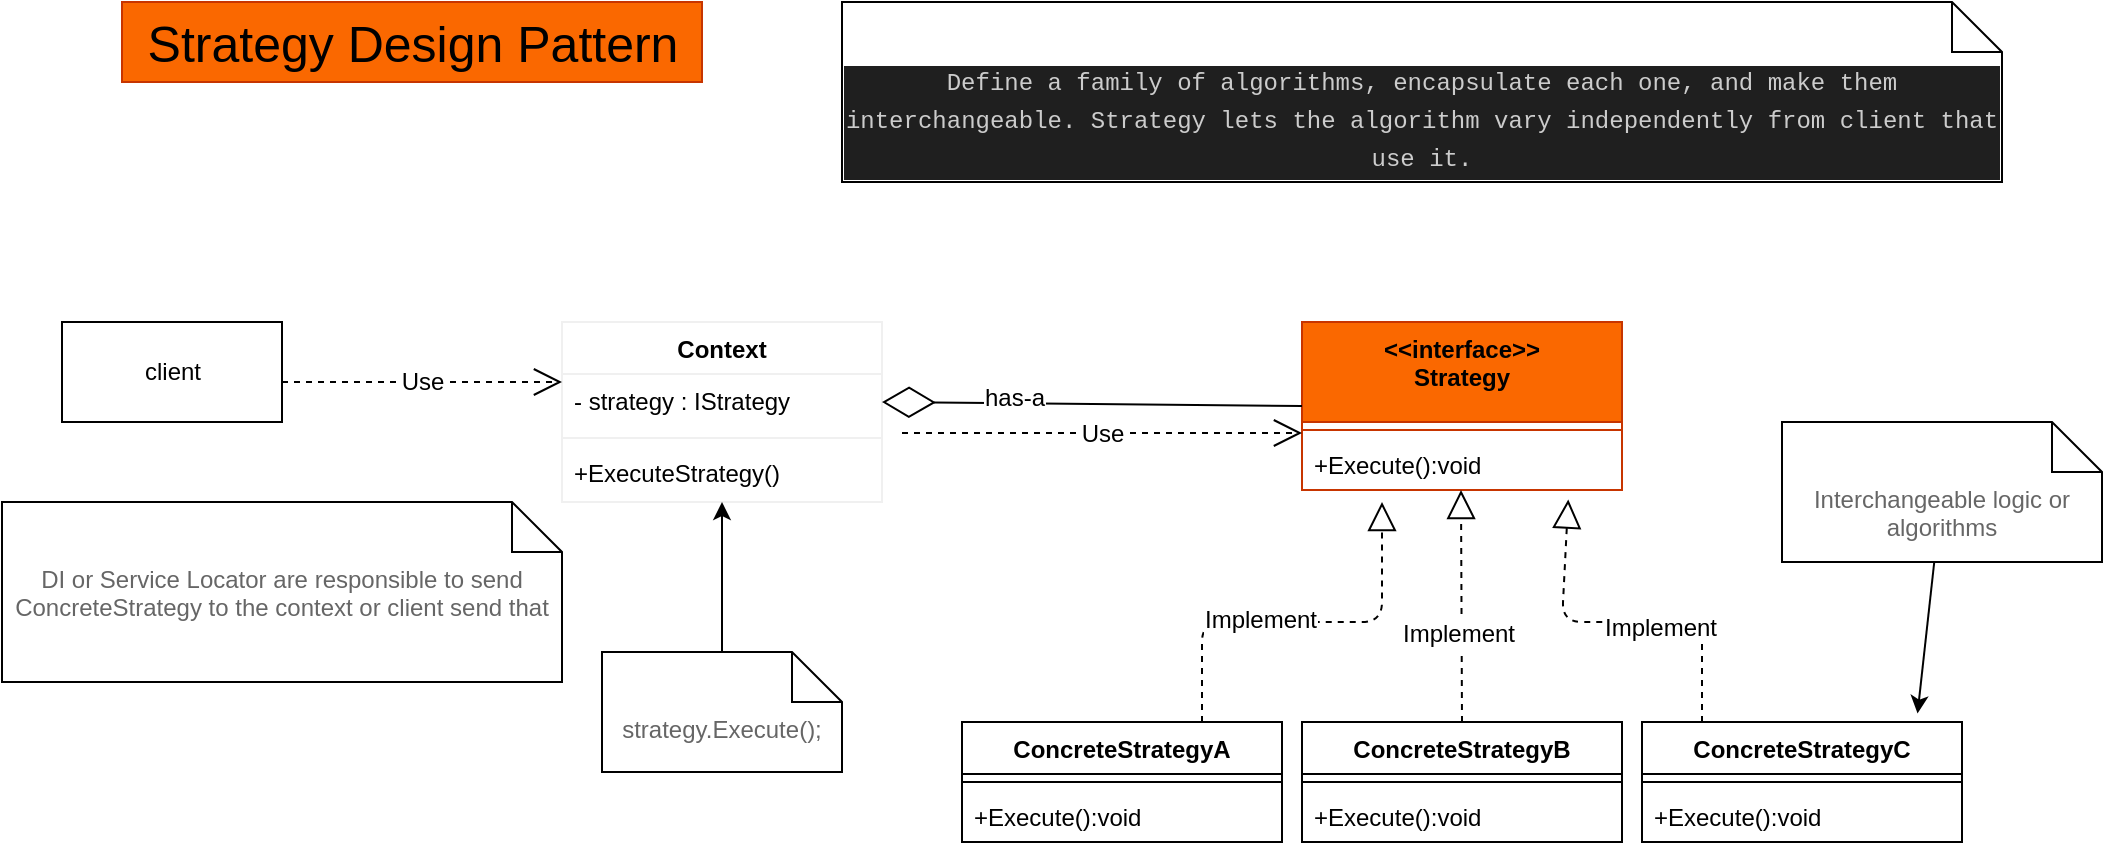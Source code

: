 <mxfile>
    <diagram id="bpbkTxAe3MsM5qXTKhsR" name="Page-1">
        <mxGraphModel dx="1075" dy="475" grid="1" gridSize="10" guides="1" tooltips="1" connect="1" arrows="1" fold="1" page="1" pageScale="1" pageWidth="1100" pageHeight="850" math="0" shadow="0">
            <root>
                <mxCell id="0"/>
                <mxCell id="1" parent="0"/>
                <mxCell id="200" value="" style="group;movable=0;resizable=0;rotatable=0;deletable=0;editable=0;connectable=0;" vertex="1" connectable="0" parent="1">
                    <mxGeometry x="10" y="40" width="1050" height="420" as="geometry"/>
                </mxCell>
                <mxCell id="154" value="Strategy Design Pattern" style="text;html=1;align=center;verticalAlign=middle;resizable=0;points=[];autosize=1;strokeColor=#C73500;fillColor=#fa6800;fontColor=#000000;fontSize=25;movable=0;rotatable=0;deletable=0;editable=0;connectable=0;" parent="200" vertex="1">
                    <mxGeometry x="60" width="290" height="40" as="geometry"/>
                </mxCell>
                <mxCell id="160" value="&lt;&lt;interface&gt;&gt;&#10;Strategy" style="swimlane;fontStyle=1;align=center;verticalAlign=top;childLayout=stackLayout;horizontal=1;startSize=50;horizontalStack=0;resizeParent=1;resizeParentMax=0;resizeLast=0;collapsible=1;marginBottom=0;fontSize=12;fillColor=#fa6800;fontColor=#000000;strokeColor=#C73500;movable=0;resizable=0;rotatable=0;deletable=0;editable=0;connectable=0;" parent="200" vertex="1">
                    <mxGeometry x="650" y="160" width="160" height="84" as="geometry"/>
                </mxCell>
                <mxCell id="162" value="" style="line;strokeWidth=1;fillColor=none;align=left;verticalAlign=middle;spacingTop=-1;spacingLeft=3;spacingRight=3;rotatable=0;labelPosition=right;points=[];portConstraint=eastwest;strokeColor=inherit;fontSize=14;movable=0;resizable=0;deletable=0;editable=0;connectable=0;" parent="160" vertex="1">
                    <mxGeometry y="50" width="160" height="8" as="geometry"/>
                </mxCell>
                <mxCell id="163" value="+Execute():void" style="text;strokeColor=none;fillColor=none;align=left;verticalAlign=top;spacingLeft=4;spacingRight=4;overflow=hidden;rotatable=0;points=[[0,0.5],[1,0.5]];portConstraint=eastwest;fontSize=12;movable=0;resizable=0;deletable=0;editable=0;connectable=0;" parent="160" vertex="1">
                    <mxGeometry y="58" width="160" height="26" as="geometry"/>
                </mxCell>
                <mxCell id="164" value="ConcreteStrategyA" style="swimlane;fontStyle=1;align=center;verticalAlign=top;childLayout=stackLayout;horizontal=1;startSize=26;horizontalStack=0;resizeParent=1;resizeParentMax=0;resizeLast=0;collapsible=1;marginBottom=0;fontSize=12;movable=0;resizable=0;rotatable=0;deletable=0;editable=0;connectable=0;" parent="200" vertex="1">
                    <mxGeometry x="480" y="360" width="160" height="60" as="geometry"/>
                </mxCell>
                <mxCell id="166" value="" style="line;strokeWidth=1;fillColor=none;align=left;verticalAlign=middle;spacingTop=-1;spacingLeft=3;spacingRight=3;rotatable=0;labelPosition=right;points=[];portConstraint=eastwest;strokeColor=inherit;fontSize=14;movable=0;resizable=0;deletable=0;editable=0;connectable=0;" parent="164" vertex="1">
                    <mxGeometry y="26" width="160" height="8" as="geometry"/>
                </mxCell>
                <mxCell id="167" value="+Execute():void" style="text;strokeColor=none;fillColor=none;align=left;verticalAlign=top;spacingLeft=4;spacingRight=4;overflow=hidden;rotatable=0;points=[[0,0.5],[1,0.5]];portConstraint=eastwest;fontSize=12;movable=0;resizable=0;deletable=0;editable=0;connectable=0;" parent="164" vertex="1">
                    <mxGeometry y="34" width="160" height="26" as="geometry"/>
                </mxCell>
                <mxCell id="168" value="ConcreteStrategyB" style="swimlane;fontStyle=1;align=center;verticalAlign=top;childLayout=stackLayout;horizontal=1;startSize=26;horizontalStack=0;resizeParent=1;resizeParentMax=0;resizeLast=0;collapsible=1;marginBottom=0;fontSize=12;movable=0;resizable=0;rotatable=0;deletable=0;editable=0;connectable=0;" parent="200" vertex="1">
                    <mxGeometry x="650" y="360" width="160" height="60" as="geometry"/>
                </mxCell>
                <mxCell id="169" value="" style="line;strokeWidth=1;fillColor=none;align=left;verticalAlign=middle;spacingTop=-1;spacingLeft=3;spacingRight=3;rotatable=0;labelPosition=right;points=[];portConstraint=eastwest;strokeColor=inherit;fontSize=14;movable=0;resizable=0;deletable=0;editable=0;connectable=0;" parent="168" vertex="1">
                    <mxGeometry y="26" width="160" height="8" as="geometry"/>
                </mxCell>
                <mxCell id="170" value="+Execute():void" style="text;strokeColor=none;fillColor=none;align=left;verticalAlign=top;spacingLeft=4;spacingRight=4;overflow=hidden;rotatable=0;points=[[0,0.5],[1,0.5]];portConstraint=eastwest;fontSize=12;movable=0;resizable=0;deletable=0;editable=0;connectable=0;" parent="168" vertex="1">
                    <mxGeometry y="34" width="160" height="26" as="geometry"/>
                </mxCell>
                <mxCell id="171" value="ConcreteStrategyC" style="swimlane;fontStyle=1;align=center;verticalAlign=top;childLayout=stackLayout;horizontal=1;startSize=26;horizontalStack=0;resizeParent=1;resizeParentMax=0;resizeLast=0;collapsible=1;marginBottom=0;fontSize=12;movable=0;resizable=0;rotatable=0;deletable=0;editable=0;connectable=0;" parent="200" vertex="1">
                    <mxGeometry x="820" y="360" width="160" height="60" as="geometry"/>
                </mxCell>
                <mxCell id="172" value="" style="line;strokeWidth=1;fillColor=none;align=left;verticalAlign=middle;spacingTop=-1;spacingLeft=3;spacingRight=3;rotatable=0;labelPosition=right;points=[];portConstraint=eastwest;strokeColor=inherit;fontSize=14;movable=0;resizable=0;deletable=0;editable=0;connectable=0;" parent="171" vertex="1">
                    <mxGeometry y="26" width="160" height="8" as="geometry"/>
                </mxCell>
                <mxCell id="173" value="+Execute():void" style="text;strokeColor=none;fillColor=none;align=left;verticalAlign=top;spacingLeft=4;spacingRight=4;overflow=hidden;rotatable=0;points=[[0,0.5],[1,0.5]];portConstraint=eastwest;fontSize=12;movable=0;resizable=0;deletable=0;editable=0;connectable=0;" parent="171" vertex="1">
                    <mxGeometry y="34" width="160" height="26" as="geometry"/>
                </mxCell>
                <mxCell id="174" value="Context" style="swimlane;fontStyle=1;align=center;verticalAlign=top;childLayout=stackLayout;horizontal=1;startSize=26;horizontalStack=0;resizeParent=1;resizeParentMax=0;resizeLast=0;collapsible=1;marginBottom=0;fontSize=12;fillColor=#FFFFFF;fontColor=#000000;strokeColor=#F0F0F0;movable=0;resizable=0;rotatable=0;deletable=0;editable=0;connectable=0;" parent="200" vertex="1">
                    <mxGeometry x="280" y="160" width="160" height="90" as="geometry"/>
                </mxCell>
                <mxCell id="175" value="- strategy : IStrategy" style="text;strokeColor=none;fillColor=none;align=left;verticalAlign=top;spacingLeft=4;spacingRight=4;overflow=hidden;rotatable=0;points=[[0,0.5],[1,0.5]];portConstraint=eastwest;fontSize=12;movable=0;resizable=0;deletable=0;editable=0;connectable=0;" parent="174" vertex="1">
                    <mxGeometry y="26" width="160" height="28" as="geometry"/>
                </mxCell>
                <mxCell id="176" value="" style="line;strokeWidth=1;fillColor=none;align=left;verticalAlign=middle;spacingTop=-1;spacingLeft=3;spacingRight=3;rotatable=0;labelPosition=right;points=[];portConstraint=eastwest;strokeColor=inherit;fontSize=14;movable=0;resizable=0;deletable=0;editable=0;connectable=0;" parent="174" vertex="1">
                    <mxGeometry y="54" width="160" height="8" as="geometry"/>
                </mxCell>
                <mxCell id="177" value="+ExecuteStrategy()" style="text;strokeColor=none;fillColor=none;align=left;verticalAlign=top;spacingLeft=4;spacingRight=4;overflow=hidden;rotatable=0;points=[[0,0.5],[1,0.5]];portConstraint=eastwest;fontSize=12;movable=0;resizable=0;deletable=0;editable=0;connectable=0;" parent="174" vertex="1">
                    <mxGeometry y="62" width="160" height="28" as="geometry"/>
                </mxCell>
                <mxCell id="179" value="" style="endArrow=block;dashed=1;endFill=0;endSize=12;html=1;fontFamily=Helvetica;fontSize=14;fontColor=default;movable=0;resizable=0;rotatable=0;deletable=0;editable=0;connectable=0;" parent="200" edge="1">
                    <mxGeometry width="160" relative="1" as="geometry">
                        <mxPoint x="600" y="360" as="sourcePoint"/>
                        <mxPoint x="690" y="250" as="targetPoint"/>
                        <Array as="points">
                            <mxPoint x="600" y="310"/>
                            <mxPoint x="690" y="310"/>
                        </Array>
                    </mxGeometry>
                </mxCell>
                <mxCell id="180" value="&lt;font style=&quot;font-size: 12px;&quot;&gt;Implement&lt;/font&gt;" style="edgeLabel;html=1;align=center;verticalAlign=middle;resizable=0;points=[];fontSize=14;fontFamily=Helvetica;fontColor=default;movable=0;rotatable=0;deletable=0;editable=0;connectable=0;" parent="179" vertex="1" connectable="0">
                    <mxGeometry x="-0.216" y="2" relative="1" as="geometry">
                        <mxPoint as="offset"/>
                    </mxGeometry>
                </mxCell>
                <mxCell id="181" value="" style="endArrow=block;dashed=1;endFill=0;endSize=12;html=1;fontFamily=Helvetica;fontSize=14;fontColor=default;exitX=0.5;exitY=0;exitDx=0;exitDy=0;movable=0;resizable=0;rotatable=0;deletable=0;editable=0;connectable=0;" parent="200" source="168" edge="1">
                    <mxGeometry width="160" relative="1" as="geometry">
                        <mxPoint x="729.5" y="374" as="sourcePoint"/>
                        <mxPoint x="729.5" y="244" as="targetPoint"/>
                    </mxGeometry>
                </mxCell>
                <mxCell id="182" value="&lt;font style=&quot;font-size: 12px;&quot;&gt;Implement&lt;/font&gt;" style="edgeLabel;html=1;align=center;verticalAlign=middle;resizable=0;points=[];fontSize=14;fontFamily=Helvetica;fontColor=default;movable=0;rotatable=0;deletable=0;editable=0;connectable=0;" parent="181" vertex="1" connectable="0">
                    <mxGeometry x="-0.216" y="2" relative="1" as="geometry">
                        <mxPoint as="offset"/>
                    </mxGeometry>
                </mxCell>
                <mxCell id="183" value="" style="endArrow=block;dashed=1;endFill=0;endSize=12;html=1;fontFamily=Helvetica;fontSize=14;fontColor=default;entryX=0.832;entryY=1.183;entryDx=0;entryDy=0;entryPerimeter=0;movable=0;resizable=0;rotatable=0;deletable=0;editable=0;connectable=0;" parent="200" target="163" edge="1">
                    <mxGeometry width="160" relative="1" as="geometry">
                        <mxPoint x="850" y="360" as="sourcePoint"/>
                        <mxPoint x="850" y="230" as="targetPoint"/>
                        <Array as="points">
                            <mxPoint x="850" y="310"/>
                            <mxPoint x="780" y="310"/>
                        </Array>
                    </mxGeometry>
                </mxCell>
                <mxCell id="184" value="&lt;font style=&quot;font-size: 12px;&quot;&gt;Implement&lt;/font&gt;" style="edgeLabel;html=1;align=center;verticalAlign=middle;resizable=0;points=[];fontSize=14;fontFamily=Helvetica;fontColor=default;movable=0;rotatable=0;deletable=0;editable=0;connectable=0;" parent="183" vertex="1" connectable="0">
                    <mxGeometry x="-0.216" y="2" relative="1" as="geometry">
                        <mxPoint as="offset"/>
                    </mxGeometry>
                </mxCell>
                <mxCell id="185" value="" style="endArrow=diamondThin;endFill=0;endSize=24;html=1;fontFamily=Helvetica;fontSize=14;fontColor=default;entryX=1;entryY=0.5;entryDx=0;entryDy=0;exitX=0;exitY=0.5;exitDx=0;exitDy=0;movable=0;resizable=0;rotatable=0;deletable=0;editable=0;connectable=0;" parent="200" source="160" target="175" edge="1">
                    <mxGeometry width="160" relative="1" as="geometry">
                        <mxPoint x="440" y="260" as="sourcePoint"/>
                        <mxPoint x="600" y="260" as="targetPoint"/>
                    </mxGeometry>
                </mxCell>
                <mxCell id="187" value="has-a" style="edgeLabel;html=1;align=center;verticalAlign=middle;resizable=0;points=[];fontSize=12;fontFamily=Helvetica;fontColor=default;movable=0;rotatable=0;deletable=0;editable=0;connectable=0;" parent="185" vertex="1" connectable="0">
                    <mxGeometry x="0.374" y="-3" relative="1" as="geometry">
                        <mxPoint as="offset"/>
                    </mxGeometry>
                </mxCell>
                <mxCell id="186" value="client" style="html=1;strokeColor=default;fontFamily=Helvetica;fontSize=12;fontColor=default;startSize=26;fillColor=default;movable=0;resizable=0;rotatable=0;deletable=0;editable=0;connectable=0;" parent="200" vertex="1">
                    <mxGeometry x="30" y="160" width="110" height="50" as="geometry"/>
                </mxCell>
                <mxCell id="188" value="Use" style="endArrow=open;endSize=12;dashed=1;html=1;fontFamily=Helvetica;fontSize=12;fontColor=default;movable=0;resizable=0;rotatable=0;deletable=0;editable=0;connectable=0;" parent="200" edge="1">
                    <mxGeometry width="160" relative="1" as="geometry">
                        <mxPoint x="140" y="190" as="sourcePoint"/>
                        <mxPoint x="280" y="190" as="targetPoint"/>
                    </mxGeometry>
                </mxCell>
                <mxCell id="189" value="Use" style="endArrow=open;endSize=12;dashed=1;html=1;fontFamily=Helvetica;fontSize=12;fontColor=default;entryX=0;entryY=-0.096;entryDx=0;entryDy=0;entryPerimeter=0;movable=0;resizable=0;rotatable=0;deletable=0;editable=0;connectable=0;" parent="200" target="163" edge="1">
                    <mxGeometry width="160" relative="1" as="geometry">
                        <mxPoint x="450" y="215.5" as="sourcePoint"/>
                        <mxPoint x="610" y="215.5" as="targetPoint"/>
                    </mxGeometry>
                </mxCell>
                <mxCell id="191" value="DI or Service Locator are responsible to send ConcreteStrategy to the context or client&lt;span style=&quot;&quot;&gt;&amp;nbsp;send that&lt;/span&gt;" style="shape=note2;boundedLbl=1;whiteSpace=wrap;html=1;size=25;verticalAlign=top;align=center;fontColor=#666666;movable=0;resizable=0;rotatable=0;deletable=0;editable=0;connectable=0;" parent="200" vertex="1">
                    <mxGeometry y="250" width="280" height="90" as="geometry"/>
                </mxCell>
                <mxCell id="195" value="" style="edgeStyle=none;html=1;fontColor=#666666;movable=0;resizable=0;rotatable=0;deletable=0;editable=0;connectable=0;" parent="200" source="194" target="177" edge="1">
                    <mxGeometry relative="1" as="geometry"/>
                </mxCell>
                <mxCell id="194" value="strategy.Execute();" style="shape=note2;boundedLbl=1;whiteSpace=wrap;html=1;size=25;verticalAlign=top;align=center;fontColor=#666666;movable=0;resizable=0;rotatable=0;deletable=0;editable=0;connectable=0;" parent="200" vertex="1">
                    <mxGeometry x="300" y="325" width="120" height="60" as="geometry"/>
                </mxCell>
                <mxCell id="198" value="" style="edgeStyle=none;html=1;fontColor=#666666;entryX=0.861;entryY=-0.071;entryDx=0;entryDy=0;entryPerimeter=0;movable=0;resizable=0;rotatable=0;deletable=0;editable=0;connectable=0;" parent="200" source="197" target="171" edge="1">
                    <mxGeometry relative="1" as="geometry"/>
                </mxCell>
                <mxCell id="197" value="Interchangeable logic or algorithms" style="shape=note2;boundedLbl=1;whiteSpace=wrap;html=1;size=25;verticalAlign=top;align=center;fontColor=#666666;movable=0;resizable=0;rotatable=0;deletable=0;editable=0;connectable=0;" parent="200" vertex="1">
                    <mxGeometry x="890" y="210" width="160" height="70" as="geometry"/>
                </mxCell>
                <mxCell id="199" value="&lt;div style=&quot;color: rgb(204, 204, 204); background-color: rgb(31, 31, 31); font-family: Consolas, &amp;quot;Courier New&amp;quot;, monospace; line-height: 19px;&quot;&gt;&lt;font style=&quot;font-size: 12px;&quot;&gt;Define a family of algorithms, encapsulate each one, and make them interchangeable. Strategy lets the algorithm vary independently from client that use it.&lt;/font&gt;&lt;/div&gt;" style="shape=note2;boundedLbl=1;whiteSpace=wrap;html=1;size=25;verticalAlign=top;align=center;movable=0;resizable=0;rotatable=0;deletable=0;editable=0;connectable=0;" parent="200" vertex="1">
                    <mxGeometry x="420" width="580" height="90" as="geometry"/>
                </mxCell>
            </root>
        </mxGraphModel>
    </diagram>
</mxfile>